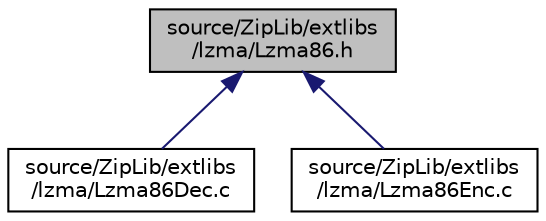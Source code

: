 digraph "source/ZipLib/extlibs/lzma/Lzma86.h"
{
 // LATEX_PDF_SIZE
  edge [fontname="Helvetica",fontsize="10",labelfontname="Helvetica",labelfontsize="10"];
  node [fontname="Helvetica",fontsize="10",shape=record];
  Node1 [label="source/ZipLib/extlibs\l/lzma/Lzma86.h",height=0.2,width=0.4,color="black", fillcolor="grey75", style="filled", fontcolor="black",tooltip=" "];
  Node1 -> Node2 [dir="back",color="midnightblue",fontsize="10",style="solid",fontname="Helvetica"];
  Node2 [label="source/ZipLib/extlibs\l/lzma/Lzma86Dec.c",height=0.2,width=0.4,color="black", fillcolor="white", style="filled",URL="$_lzma86_dec_8c.html",tooltip=" "];
  Node1 -> Node3 [dir="back",color="midnightblue",fontsize="10",style="solid",fontname="Helvetica"];
  Node3 [label="source/ZipLib/extlibs\l/lzma/Lzma86Enc.c",height=0.2,width=0.4,color="black", fillcolor="white", style="filled",URL="$_lzma86_enc_8c.html",tooltip=" "];
}
